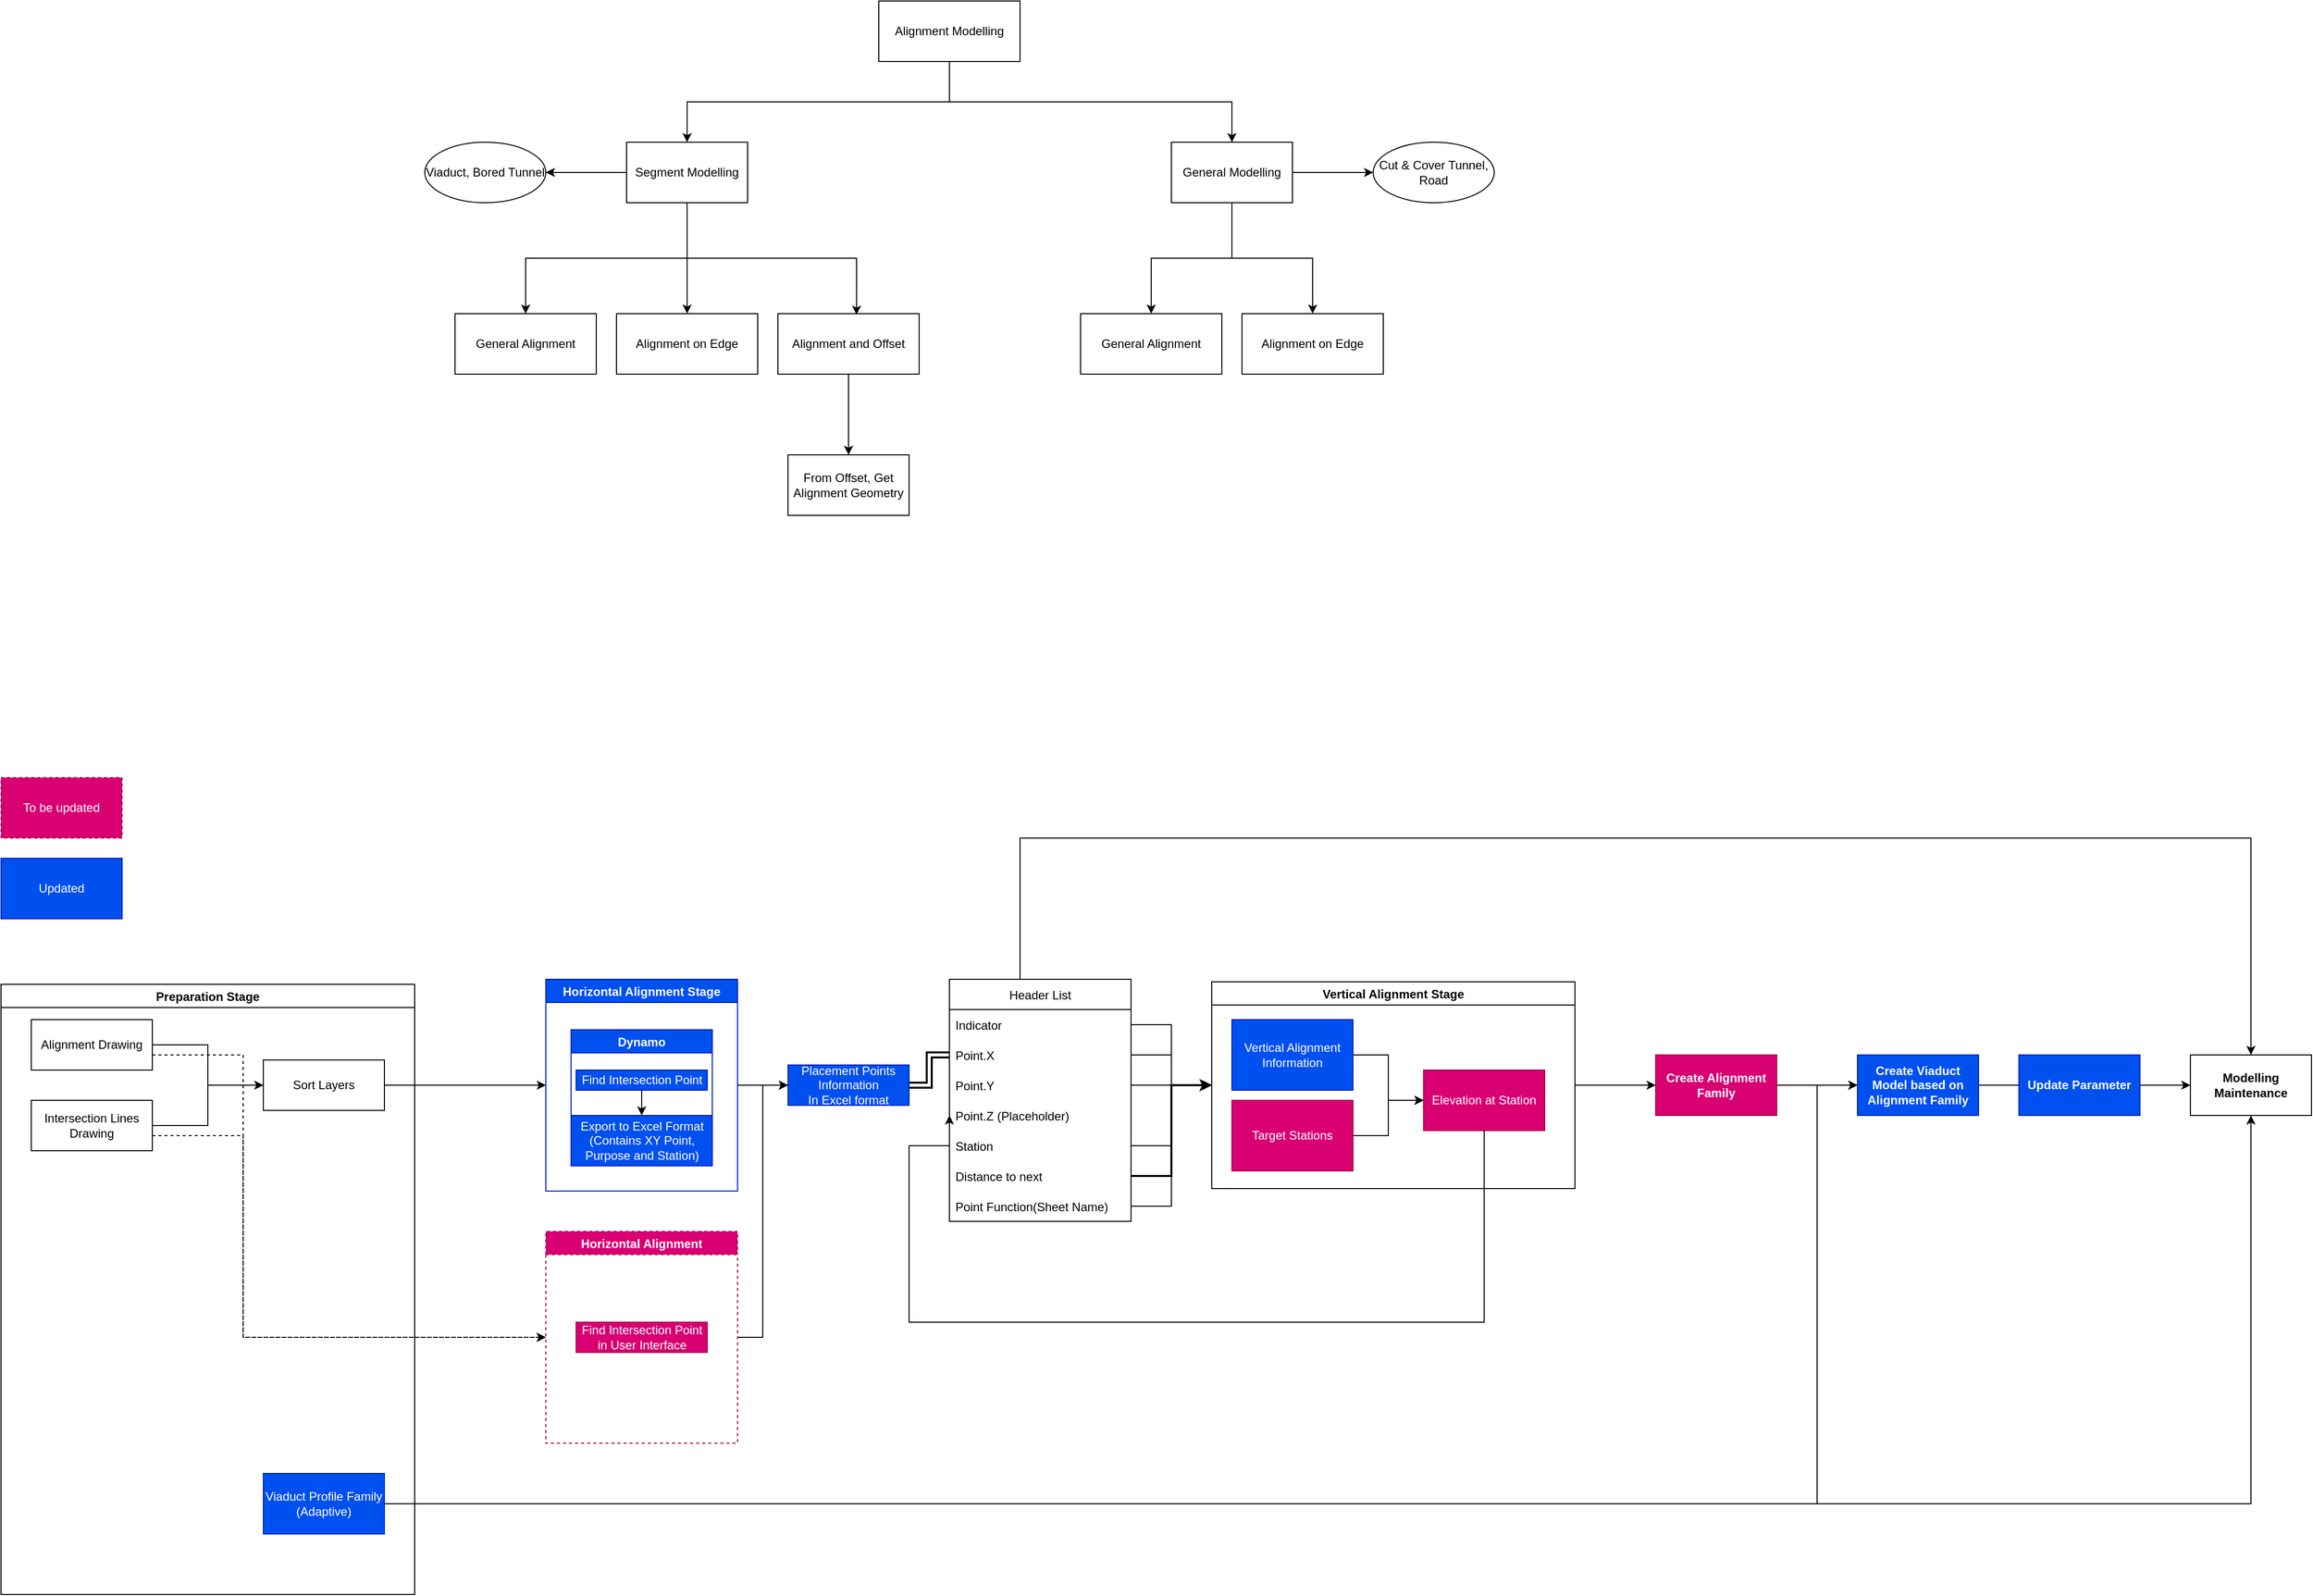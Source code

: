 <mxfile version="18.0.4" type="device"><diagram id="MK9l8ks_u4rG-nRjyHyr" name="Page-1"><mxGraphModel dx="1754" dy="2024" grid="1" gridSize="10" guides="1" tooltips="1" connect="1" arrows="1" fold="1" page="0" pageScale="1" pageWidth="1169" pageHeight="827" math="0" shadow="0"><root><mxCell id="0"/><mxCell id="1" parent="0"/><mxCell id="EwKtD3Wy7wuI_tyJERZ5-76" style="edgeStyle=orthogonalEdgeStyle;rounded=0;orthogonalLoop=1;jettySize=auto;html=1;entryX=0;entryY=0.5;entryDx=0;entryDy=0;shape=link;strokeWidth=2;" parent="1" source="qtG5wZjU75cwOi6LAXTQ-2" target="EwKtD3Wy7wuI_tyJERZ5-71" edge="1"><mxGeometry relative="1" as="geometry"/></mxCell><mxCell id="qtG5wZjU75cwOi6LAXTQ-2" value="Placement Points Information&lt;br&gt;In Excel format" style="rounded=0;whiteSpace=wrap;html=1;fillColor=#0050ef;strokeColor=#001DBC;fontColor=#ffffff;" parent="1" vertex="1"><mxGeometry x="450" y="125" width="120" height="40" as="geometry"/></mxCell><mxCell id="qtG5wZjU75cwOi6LAXTQ-13" style="edgeStyle=orthogonalEdgeStyle;rounded=0;orthogonalLoop=1;jettySize=auto;html=1;entryX=0;entryY=0.5;entryDx=0;entryDy=0;" parent="1" source="qtG5wZjU75cwOi6LAXTQ-6" target="qtG5wZjU75cwOi6LAXTQ-2" edge="1"><mxGeometry relative="1" as="geometry"/></mxCell><mxCell id="qtG5wZjU75cwOi6LAXTQ-6" value="Horizontal Alignment Stage" style="swimlane;fillColor=#0050ef;fontColor=#ffffff;strokeColor=#001DBC;" parent="1" vertex="1"><mxGeometry x="210" y="40" width="190" height="210" as="geometry"/></mxCell><mxCell id="qtG5wZjU75cwOi6LAXTQ-5" value="Dynamo" style="swimlane;fillColor=#0050ef;fontColor=#ffffff;strokeColor=#001DBC;" parent="qtG5wZjU75cwOi6LAXTQ-6" vertex="1"><mxGeometry x="25" y="50" width="140" height="135" as="geometry"/></mxCell><mxCell id="qtG5wZjU75cwOi6LAXTQ-10" value="Find Intersection Point" style="text;html=1;align=center;verticalAlign=middle;resizable=0;points=[];autosize=1;strokeColor=#001DBC;fillColor=#0050ef;fontColor=#ffffff;" parent="qtG5wZjU75cwOi6LAXTQ-5" vertex="1"><mxGeometry x="5" y="40" width="130" height="20" as="geometry"/></mxCell><mxCell id="qtG5wZjU75cwOi6LAXTQ-11" value="Export to Excel Format&lt;br&gt;(Contains XY Point,&lt;br&gt;Purpose and Station)" style="text;html=1;align=center;verticalAlign=middle;resizable=0;points=[];autosize=1;strokeColor=#001DBC;fillColor=#0050ef;fontColor=#ffffff;" parent="qtG5wZjU75cwOi6LAXTQ-5" vertex="1"><mxGeometry y="85" width="140" height="50" as="geometry"/></mxCell><mxCell id="qtG5wZjU75cwOi6LAXTQ-12" value="" style="edgeStyle=orthogonalEdgeStyle;rounded=0;orthogonalLoop=1;jettySize=auto;html=1;" parent="qtG5wZjU75cwOi6LAXTQ-5" source="qtG5wZjU75cwOi6LAXTQ-10" target="qtG5wZjU75cwOi6LAXTQ-11" edge="1"><mxGeometry relative="1" as="geometry"/></mxCell><mxCell id="FOtKk2ytIkCPiRhPvdjj-6" value="" style="edgeStyle=orthogonalEdgeStyle;rounded=0;orthogonalLoop=1;jettySize=auto;html=1;" parent="1" source="qtG5wZjU75cwOi6LAXTQ-14" target="FOtKk2ytIkCPiRhPvdjj-5" edge="1"><mxGeometry relative="1" as="geometry"/></mxCell><mxCell id="qtG5wZjU75cwOi6LAXTQ-14" value="Vertical Alignment Stage" style="swimlane;" parent="1" vertex="1"><mxGeometry x="870" y="42.5" width="360" height="205" as="geometry"/></mxCell><mxCell id="FOtKk2ytIkCPiRhPvdjj-3" value="" style="edgeStyle=orthogonalEdgeStyle;rounded=0;orthogonalLoop=1;jettySize=auto;html=1;" parent="qtG5wZjU75cwOi6LAXTQ-14" source="qtG5wZjU75cwOi6LAXTQ-16" target="FOtKk2ytIkCPiRhPvdjj-2" edge="1"><mxGeometry relative="1" as="geometry"/></mxCell><mxCell id="qtG5wZjU75cwOi6LAXTQ-16" value="Vertical Alignment Information" style="rounded=0;whiteSpace=wrap;html=1;fillColor=#0050ef;fontColor=#ffffff;strokeColor=#001DBC;" parent="qtG5wZjU75cwOi6LAXTQ-14" vertex="1"><mxGeometry x="20" y="37.5" width="120" height="70" as="geometry"/></mxCell><mxCell id="FOtKk2ytIkCPiRhPvdjj-4" style="edgeStyle=orthogonalEdgeStyle;rounded=0;orthogonalLoop=1;jettySize=auto;html=1;entryX=0;entryY=0.5;entryDx=0;entryDy=0;" parent="qtG5wZjU75cwOi6LAXTQ-14" source="FOtKk2ytIkCPiRhPvdjj-1" target="FOtKk2ytIkCPiRhPvdjj-2" edge="1"><mxGeometry relative="1" as="geometry"/></mxCell><mxCell id="FOtKk2ytIkCPiRhPvdjj-1" value="Target Stations" style="rounded=0;whiteSpace=wrap;html=1;fillColor=#d80073;fontColor=#ffffff;strokeColor=#A50040;" parent="qtG5wZjU75cwOi6LAXTQ-14" vertex="1"><mxGeometry x="20" y="117.5" width="120" height="70" as="geometry"/></mxCell><mxCell id="FOtKk2ytIkCPiRhPvdjj-2" value="Elevation at Station" style="whiteSpace=wrap;html=1;rounded=0;fillColor=#d80073;fontColor=#ffffff;strokeColor=#A50040;" parent="qtG5wZjU75cwOi6LAXTQ-14" vertex="1"><mxGeometry x="210" y="87.5" width="120" height="60" as="geometry"/></mxCell><mxCell id="FOtKk2ytIkCPiRhPvdjj-8" value="" style="edgeStyle=orthogonalEdgeStyle;rounded=0;orthogonalLoop=1;jettySize=auto;html=1;" parent="1" source="FOtKk2ytIkCPiRhPvdjj-5" target="FOtKk2ytIkCPiRhPvdjj-7" edge="1"><mxGeometry relative="1" as="geometry"/></mxCell><mxCell id="FOtKk2ytIkCPiRhPvdjj-5" value="Create Alignment Family" style="whiteSpace=wrap;html=1;fontStyle=1;startSize=23;fillColor=#d80073;fontColor=#ffffff;strokeColor=#A50040;" parent="1" vertex="1"><mxGeometry x="1310" y="115" width="120" height="60" as="geometry"/></mxCell><mxCell id="EwKtD3Wy7wuI_tyJERZ5-84" value="" style="edgeStyle=orthogonalEdgeStyle;rounded=0;orthogonalLoop=1;jettySize=auto;html=1;startArrow=none;" parent="1" source="EwKtD3Wy7wuI_tyJERZ5-87" target="EwKtD3Wy7wuI_tyJERZ5-83" edge="1"><mxGeometry relative="1" as="geometry"/></mxCell><mxCell id="FOtKk2ytIkCPiRhPvdjj-7" value="Create Viaduct Model based on Alignment Family" style="whiteSpace=wrap;html=1;fillColor=#0050ef;strokeColor=#001DBC;fontColor=#ffffff;fontStyle=1;startSize=23;" parent="1" vertex="1"><mxGeometry x="1510" y="115" width="120" height="60" as="geometry"/></mxCell><mxCell id="FOtKk2ytIkCPiRhPvdjj-14" style="edgeStyle=orthogonalEdgeStyle;rounded=0;orthogonalLoop=1;jettySize=auto;html=1;entryX=0;entryY=0.5;entryDx=0;entryDy=0;" parent="1" source="FOtKk2ytIkCPiRhPvdjj-10" target="FOtKk2ytIkCPiRhPvdjj-7" edge="1"><mxGeometry relative="1" as="geometry"><Array as="points"><mxPoint x="1470" y="560"/><mxPoint x="1470" y="145"/></Array></mxGeometry></mxCell><mxCell id="EwKtD3Wy7wuI_tyJERZ5-86" style="edgeStyle=orthogonalEdgeStyle;rounded=0;orthogonalLoop=1;jettySize=auto;html=1;entryX=0.5;entryY=1;entryDx=0;entryDy=0;" parent="1" source="FOtKk2ytIkCPiRhPvdjj-10" target="EwKtD3Wy7wuI_tyJERZ5-83" edge="1"><mxGeometry relative="1" as="geometry"/></mxCell><mxCell id="EwKtD3Wy7wuI_tyJERZ5-11" style="edgeStyle=orthogonalEdgeStyle;rounded=0;orthogonalLoop=1;jettySize=auto;html=1;entryX=0;entryY=0.5;entryDx=0;entryDy=0;jumpStyle=none;jumpSize=6;dashed=1;" parent="1" source="qtG5wZjU75cwOi6LAXTQ-3" target="EwKtD3Wy7wuI_tyJERZ5-1" edge="1"><mxGeometry relative="1" as="geometry"><mxPoint x="150" y="370" as="targetPoint"/><Array as="points"><mxPoint x="-90" y="115"/><mxPoint x="-90" y="395"/></Array></mxGeometry></mxCell><mxCell id="EwKtD3Wy7wuI_tyJERZ5-10" style="edgeStyle=orthogonalEdgeStyle;rounded=0;orthogonalLoop=1;jettySize=auto;html=1;entryX=0;entryY=0.5;entryDx=0;entryDy=0;dashed=1;" parent="1" source="qtG5wZjU75cwOi6LAXTQ-4" target="EwKtD3Wy7wuI_tyJERZ5-1" edge="1"><mxGeometry relative="1" as="geometry"><Array as="points"><mxPoint x="-90" y="195"/><mxPoint x="-90" y="395"/></Array></mxGeometry></mxCell><mxCell id="qtG5wZjU75cwOi6LAXTQ-9" style="edgeStyle=orthogonalEdgeStyle;rounded=0;orthogonalLoop=1;jettySize=auto;html=1;startArrow=none;entryX=0;entryY=0.5;entryDx=0;entryDy=0;" parent="1" source="EwKtD3Wy7wuI_tyJERZ5-13" target="qtG5wZjU75cwOi6LAXTQ-6" edge="1"><mxGeometry relative="1" as="geometry"><mxPoint x="180" y="280" as="targetPoint"/></mxGeometry></mxCell><mxCell id="EwKtD3Wy7wuI_tyJERZ5-7" style="edgeStyle=orthogonalEdgeStyle;rounded=0;orthogonalLoop=1;jettySize=auto;html=1;entryX=0;entryY=0.5;entryDx=0;entryDy=0;" parent="1" source="EwKtD3Wy7wuI_tyJERZ5-1" target="qtG5wZjU75cwOi6LAXTQ-2" edge="1"><mxGeometry relative="1" as="geometry"/></mxCell><mxCell id="EwKtD3Wy7wuI_tyJERZ5-1" value="Horizontal Alignment" style="swimlane;rounded=0;shadow=0;glass=0;sketch=0;dashed=1;fillColor=#d80073;fontColor=#ffffff;strokeColor=#A50040;" parent="1" vertex="1"><mxGeometry x="210" y="290" width="190" height="210" as="geometry"/></mxCell><mxCell id="EwKtD3Wy7wuI_tyJERZ5-6" value="Find Intersection Point&lt;br&gt;in User Interface" style="text;html=1;align=center;verticalAlign=middle;resizable=0;points=[];autosize=1;strokeColor=#A50040;fillColor=#d80073;fontColor=#ffffff;" parent="EwKtD3Wy7wuI_tyJERZ5-1" vertex="1"><mxGeometry x="30" y="90" width="130" height="30" as="geometry"/></mxCell><mxCell id="EwKtD3Wy7wuI_tyJERZ5-8" value="To be updated" style="rounded=0;whiteSpace=wrap;html=1;shadow=0;glass=0;dashed=1;sketch=0;fillColor=#d80073;fontColor=#ffffff;strokeColor=#A50040;" parent="1" vertex="1"><mxGeometry x="-330" y="-160" width="120" height="60" as="geometry"/></mxCell><mxCell id="EwKtD3Wy7wuI_tyJERZ5-9" value="Updated" style="rounded=0;whiteSpace=wrap;html=1;shadow=0;glass=0;sketch=0;fillColor=#0050ef;fontColor=#ffffff;strokeColor=#001DBC;" parent="1" vertex="1"><mxGeometry x="-330" y="-80" width="120" height="60" as="geometry"/></mxCell><mxCell id="EwKtD3Wy7wuI_tyJERZ5-16" value="Preparation Stage" style="swimlane;rounded=0;shadow=0;glass=0;sketch=0;" parent="1" vertex="1"><mxGeometry x="-330" y="45" width="410" height="605" as="geometry"/></mxCell><mxCell id="EwKtD3Wy7wuI_tyJERZ5-13" value="Sort Layers" style="rounded=0;whiteSpace=wrap;html=1;" parent="EwKtD3Wy7wuI_tyJERZ5-16" vertex="1"><mxGeometry x="260" y="75" width="120" height="50" as="geometry"/></mxCell><mxCell id="qtG5wZjU75cwOi6LAXTQ-3" value="Alignment Drawing" style="rounded=0;whiteSpace=wrap;html=1;" parent="EwKtD3Wy7wuI_tyJERZ5-16" vertex="1"><mxGeometry x="30" y="35" width="120" height="50" as="geometry"/></mxCell><mxCell id="qtG5wZjU75cwOi6LAXTQ-7" style="edgeStyle=orthogonalEdgeStyle;rounded=0;orthogonalLoop=1;jettySize=auto;html=1;entryX=0;entryY=0.5;entryDx=0;entryDy=0;" parent="EwKtD3Wy7wuI_tyJERZ5-16" source="qtG5wZjU75cwOi6LAXTQ-3" target="EwKtD3Wy7wuI_tyJERZ5-13" edge="1"><mxGeometry relative="1" as="geometry"/></mxCell><mxCell id="qtG5wZjU75cwOi6LAXTQ-4" value="Intersection Lines Drawing" style="rounded=0;whiteSpace=wrap;html=1;" parent="EwKtD3Wy7wuI_tyJERZ5-16" vertex="1"><mxGeometry x="30" y="115" width="120" height="50" as="geometry"/></mxCell><mxCell id="EwKtD3Wy7wuI_tyJERZ5-14" value="" style="edgeStyle=orthogonalEdgeStyle;rounded=0;orthogonalLoop=1;jettySize=auto;html=1;entryX=0;entryY=0.5;entryDx=0;entryDy=0;endArrow=none;" parent="EwKtD3Wy7wuI_tyJERZ5-16" source="qtG5wZjU75cwOi6LAXTQ-4" target="EwKtD3Wy7wuI_tyJERZ5-13" edge="1"><mxGeometry relative="1" as="geometry"><mxPoint x="445" y="102.5" as="targetPoint"/><mxPoint x="30" y="140" as="sourcePoint"/></mxGeometry></mxCell><mxCell id="FOtKk2ytIkCPiRhPvdjj-10" value="Viaduct Profile Family&lt;br&gt;(Adaptive)" style="rounded=0;whiteSpace=wrap;html=1;fillColor=#0050ef;fontColor=#ffffff;strokeColor=#001DBC;" parent="EwKtD3Wy7wuI_tyJERZ5-16" vertex="1"><mxGeometry x="260" y="485" width="120" height="60" as="geometry"/></mxCell><mxCell id="EwKtD3Wy7wuI_tyJERZ5-85" style="edgeStyle=orthogonalEdgeStyle;rounded=0;orthogonalLoop=1;jettySize=auto;html=1;entryX=0.5;entryY=0;entryDx=0;entryDy=0;" parent="1" source="EwKtD3Wy7wuI_tyJERZ5-69" target="EwKtD3Wy7wuI_tyJERZ5-83" edge="1"><mxGeometry relative="1" as="geometry"><Array as="points"><mxPoint x="680" y="-100"/><mxPoint x="1900" y="-100"/></Array></mxGeometry></mxCell><mxCell id="EwKtD3Wy7wuI_tyJERZ5-69" value="Header List" style="swimlane;fontStyle=0;childLayout=stackLayout;horizontal=1;startSize=30;horizontalStack=0;resizeParent=1;resizeParentMax=0;resizeLast=0;collapsible=1;marginBottom=0;rounded=0;shadow=0;glass=0;sketch=0;" parent="1" vertex="1"><mxGeometry x="610" y="40" width="180" height="240" as="geometry"/></mxCell><mxCell id="EwKtD3Wy7wuI_tyJERZ5-70" value="Indicator" style="text;strokeColor=none;fillColor=none;align=left;verticalAlign=middle;spacingLeft=4;spacingRight=4;overflow=hidden;points=[[0,0.5],[1,0.5]];portConstraint=eastwest;rotatable=0;rounded=0;shadow=0;glass=0;sketch=0;" parent="EwKtD3Wy7wuI_tyJERZ5-69" vertex="1"><mxGeometry y="30" width="180" height="30" as="geometry"/></mxCell><mxCell id="EwKtD3Wy7wuI_tyJERZ5-71" value="Point.X" style="text;strokeColor=none;fillColor=none;align=left;verticalAlign=middle;spacingLeft=4;spacingRight=4;overflow=hidden;points=[[0,0.5],[1,0.5]];portConstraint=eastwest;rotatable=0;rounded=0;shadow=0;glass=0;sketch=0;" parent="EwKtD3Wy7wuI_tyJERZ5-69" vertex="1"><mxGeometry y="60" width="180" height="30" as="geometry"/></mxCell><mxCell id="EwKtD3Wy7wuI_tyJERZ5-72" value="Point.Y" style="text;strokeColor=none;fillColor=none;align=left;verticalAlign=middle;spacingLeft=4;spacingRight=4;overflow=hidden;points=[[0,0.5],[1,0.5]];portConstraint=eastwest;rotatable=0;rounded=0;shadow=0;glass=0;sketch=0;" parent="EwKtD3Wy7wuI_tyJERZ5-69" vertex="1"><mxGeometry y="90" width="180" height="30" as="geometry"/></mxCell><mxCell id="EwKtD3Wy7wuI_tyJERZ5-73" value="Point.Z (Placeholder)" style="text;strokeColor=none;fillColor=none;align=left;verticalAlign=middle;spacingLeft=4;spacingRight=4;overflow=hidden;points=[[0,0.5],[1,0.5]];portConstraint=eastwest;rotatable=0;rounded=0;shadow=0;glass=0;sketch=0;" parent="EwKtD3Wy7wuI_tyJERZ5-69" vertex="1"><mxGeometry y="120" width="180" height="30" as="geometry"/></mxCell><mxCell id="EwKtD3Wy7wuI_tyJERZ5-74" value="Station" style="text;strokeColor=none;fillColor=none;align=left;verticalAlign=middle;spacingLeft=4;spacingRight=4;overflow=hidden;points=[[0,0.5],[1,0.5]];portConstraint=eastwest;rotatable=0;rounded=0;shadow=0;glass=0;sketch=0;" parent="EwKtD3Wy7wuI_tyJERZ5-69" vertex="1"><mxGeometry y="150" width="180" height="30" as="geometry"/></mxCell><mxCell id="EwKtD3Wy7wuI_tyJERZ5-90" value="Distance to next" style="text;strokeColor=none;fillColor=none;align=left;verticalAlign=middle;spacingLeft=4;spacingRight=4;overflow=hidden;points=[[0,0.5],[1,0.5]];portConstraint=eastwest;rotatable=0;rounded=0;shadow=0;glass=0;sketch=0;" parent="EwKtD3Wy7wuI_tyJERZ5-69" vertex="1"><mxGeometry y="180" width="180" height="30" as="geometry"/></mxCell><mxCell id="EwKtD3Wy7wuI_tyJERZ5-75" value="Point Function(Sheet Name)" style="text;strokeColor=none;fillColor=none;align=left;verticalAlign=middle;spacingLeft=4;spacingRight=4;overflow=hidden;points=[[0,0.5],[1,0.5]];portConstraint=eastwest;rotatable=0;rounded=0;shadow=0;glass=0;sketch=0;" parent="EwKtD3Wy7wuI_tyJERZ5-69" vertex="1"><mxGeometry y="210" width="180" height="30" as="geometry"/></mxCell><mxCell id="EwKtD3Wy7wuI_tyJERZ5-77" style="edgeStyle=orthogonalEdgeStyle;rounded=0;orthogonalLoop=1;jettySize=auto;html=1;entryX=0;entryY=0.5;entryDx=0;entryDy=0;" parent="1" source="EwKtD3Wy7wuI_tyJERZ5-70" target="qtG5wZjU75cwOi6LAXTQ-14" edge="1"><mxGeometry relative="1" as="geometry"/></mxCell><mxCell id="EwKtD3Wy7wuI_tyJERZ5-78" style="edgeStyle=orthogonalEdgeStyle;rounded=0;orthogonalLoop=1;jettySize=auto;html=1;entryX=0;entryY=0.5;entryDx=0;entryDy=0;" parent="1" source="EwKtD3Wy7wuI_tyJERZ5-75" target="qtG5wZjU75cwOi6LAXTQ-14" edge="1"><mxGeometry relative="1" as="geometry"/></mxCell><mxCell id="EwKtD3Wy7wuI_tyJERZ5-79" style="edgeStyle=orthogonalEdgeStyle;rounded=0;orthogonalLoop=1;jettySize=auto;html=1;entryX=0;entryY=0.5;entryDx=0;entryDy=0;" parent="1" source="EwKtD3Wy7wuI_tyJERZ5-71" target="qtG5wZjU75cwOi6LAXTQ-14" edge="1"><mxGeometry relative="1" as="geometry"/></mxCell><mxCell id="EwKtD3Wy7wuI_tyJERZ5-80" style="edgeStyle=orthogonalEdgeStyle;rounded=0;orthogonalLoop=1;jettySize=auto;html=1;entryX=0;entryY=0.5;entryDx=0;entryDy=0;" parent="1" source="EwKtD3Wy7wuI_tyJERZ5-72" target="qtG5wZjU75cwOi6LAXTQ-14" edge="1"><mxGeometry relative="1" as="geometry"/></mxCell><mxCell id="EwKtD3Wy7wuI_tyJERZ5-81" style="edgeStyle=orthogonalEdgeStyle;rounded=0;orthogonalLoop=1;jettySize=auto;html=1;entryX=0;entryY=0.5;entryDx=0;entryDy=0;" parent="1" source="EwKtD3Wy7wuI_tyJERZ5-74" target="qtG5wZjU75cwOi6LAXTQ-14" edge="1"><mxGeometry relative="1" as="geometry"><mxPoint x="790" y="270" as="targetPoint"/></mxGeometry></mxCell><mxCell id="EwKtD3Wy7wuI_tyJERZ5-82" style="edgeStyle=orthogonalEdgeStyle;rounded=0;orthogonalLoop=1;jettySize=auto;html=1;exitX=0.5;exitY=1;exitDx=0;exitDy=0;entryX=0;entryY=0.5;entryDx=0;entryDy=0;" parent="1" source="FOtKk2ytIkCPiRhPvdjj-2" target="EwKtD3Wy7wuI_tyJERZ5-73" edge="1"><mxGeometry relative="1" as="geometry"><Array as="points"><mxPoint x="1140" y="380"/><mxPoint x="570" y="380"/><mxPoint x="570" y="205"/></Array></mxGeometry></mxCell><mxCell id="EwKtD3Wy7wuI_tyJERZ5-83" value="Modelling Maintenance" style="whiteSpace=wrap;html=1;fontStyle=1;startSize=23;" parent="1" vertex="1"><mxGeometry x="1840" y="115" width="120" height="60" as="geometry"/></mxCell><mxCell id="EwKtD3Wy7wuI_tyJERZ5-87" value="Update Parameter" style="whiteSpace=wrap;html=1;fillColor=#0050ef;strokeColor=#001DBC;fontColor=#ffffff;fontStyle=1;startSize=23;" parent="1" vertex="1"><mxGeometry x="1670" y="115" width="120" height="60" as="geometry"/></mxCell><mxCell id="EwKtD3Wy7wuI_tyJERZ5-89" value="" style="edgeStyle=orthogonalEdgeStyle;rounded=0;orthogonalLoop=1;jettySize=auto;html=1;endArrow=none;" parent="1" source="FOtKk2ytIkCPiRhPvdjj-7" target="EwKtD3Wy7wuI_tyJERZ5-87" edge="1"><mxGeometry relative="1" as="geometry"><mxPoint x="1630" y="145" as="sourcePoint"/><mxPoint x="1840" y="145" as="targetPoint"/></mxGeometry></mxCell><mxCell id="EwKtD3Wy7wuI_tyJERZ5-91" style="edgeStyle=orthogonalEdgeStyle;rounded=0;orthogonalLoop=1;jettySize=auto;html=1;entryX=0;entryY=0.5;entryDx=0;entryDy=0;strokeWidth=2;" parent="1" source="EwKtD3Wy7wuI_tyJERZ5-90" target="qtG5wZjU75cwOi6LAXTQ-14" edge="1"><mxGeometry relative="1" as="geometry"/></mxCell><mxCell id="FRckQuqONQSIXCe_X1MX-1" value="Alignment on Edge" style="rounded=0;whiteSpace=wrap;html=1;" vertex="1" parent="1"><mxGeometry x="280" y="-620" width="140" height="60" as="geometry"/></mxCell><mxCell id="FRckQuqONQSIXCe_X1MX-2" value="General Alignment" style="rounded=0;whiteSpace=wrap;html=1;" vertex="1" parent="1"><mxGeometry x="120" y="-620" width="140" height="60" as="geometry"/></mxCell><mxCell id="FRckQuqONQSIXCe_X1MX-5" value="" style="edgeStyle=orthogonalEdgeStyle;rounded=0;orthogonalLoop=1;jettySize=auto;html=1;" edge="1" parent="1" source="FRckQuqONQSIXCe_X1MX-3" target="FRckQuqONQSIXCe_X1MX-4"><mxGeometry relative="1" as="geometry"/></mxCell><mxCell id="FRckQuqONQSIXCe_X1MX-3" value="Alignment and Offset" style="rounded=0;whiteSpace=wrap;html=1;" vertex="1" parent="1"><mxGeometry x="440" y="-620" width="140" height="60" as="geometry"/></mxCell><mxCell id="FRckQuqONQSIXCe_X1MX-4" value="From Offset, Get Alignment Geometry" style="whiteSpace=wrap;html=1;rounded=0;" vertex="1" parent="1"><mxGeometry x="450" y="-480" width="120" height="60" as="geometry"/></mxCell><mxCell id="FRckQuqONQSIXCe_X1MX-8" value="" style="edgeStyle=orthogonalEdgeStyle;rounded=0;orthogonalLoop=1;jettySize=auto;html=1;exitX=0.5;exitY=1;exitDx=0;exitDy=0;" edge="1" parent="1" source="FRckQuqONQSIXCe_X1MX-6" target="FRckQuqONQSIXCe_X1MX-7"><mxGeometry relative="1" as="geometry"/></mxCell><mxCell id="FRckQuqONQSIXCe_X1MX-10" value="" style="edgeStyle=orthogonalEdgeStyle;rounded=0;orthogonalLoop=1;jettySize=auto;html=1;exitX=0.5;exitY=1;exitDx=0;exitDy=0;" edge="1" parent="1" source="FRckQuqONQSIXCe_X1MX-6" target="FRckQuqONQSIXCe_X1MX-9"><mxGeometry relative="1" as="geometry"/></mxCell><mxCell id="FRckQuqONQSIXCe_X1MX-6" value="Alignment Modelling" style="rounded=0;whiteSpace=wrap;html=1;" vertex="1" parent="1"><mxGeometry x="540" y="-930" width="140" height="60" as="geometry"/></mxCell><mxCell id="FRckQuqONQSIXCe_X1MX-11" style="edgeStyle=orthogonalEdgeStyle;rounded=0;orthogonalLoop=1;jettySize=auto;html=1;entryX=0.5;entryY=0;entryDx=0;entryDy=0;exitX=0.5;exitY=1;exitDx=0;exitDy=0;" edge="1" parent="1" source="FRckQuqONQSIXCe_X1MX-7" target="FRckQuqONQSIXCe_X1MX-2"><mxGeometry relative="1" as="geometry"/></mxCell><mxCell id="FRckQuqONQSIXCe_X1MX-12" style="edgeStyle=orthogonalEdgeStyle;rounded=0;orthogonalLoop=1;jettySize=auto;html=1;entryX=0.5;entryY=0;entryDx=0;entryDy=0;" edge="1" parent="1" source="FRckQuqONQSIXCe_X1MX-7" target="FRckQuqONQSIXCe_X1MX-1"><mxGeometry relative="1" as="geometry"/></mxCell><mxCell id="FRckQuqONQSIXCe_X1MX-13" style="edgeStyle=orthogonalEdgeStyle;rounded=0;orthogonalLoop=1;jettySize=auto;html=1;entryX=0.557;entryY=0.017;entryDx=0;entryDy=0;entryPerimeter=0;exitX=0.5;exitY=1;exitDx=0;exitDy=0;" edge="1" parent="1" source="FRckQuqONQSIXCe_X1MX-7" target="FRckQuqONQSIXCe_X1MX-3"><mxGeometry relative="1" as="geometry"><Array as="points"><mxPoint x="350" y="-675"/><mxPoint x="518" y="-675"/></Array></mxGeometry></mxCell><mxCell id="FRckQuqONQSIXCe_X1MX-16" value="" style="edgeStyle=orthogonalEdgeStyle;rounded=0;orthogonalLoop=1;jettySize=auto;html=1;" edge="1" parent="1" source="FRckQuqONQSIXCe_X1MX-7" target="FRckQuqONQSIXCe_X1MX-15"><mxGeometry relative="1" as="geometry"/></mxCell><mxCell id="FRckQuqONQSIXCe_X1MX-7" value="Segment Modelling" style="whiteSpace=wrap;html=1;rounded=0;" vertex="1" parent="1"><mxGeometry x="290" y="-790" width="120" height="60" as="geometry"/></mxCell><mxCell id="FRckQuqONQSIXCe_X1MX-20" value="" style="edgeStyle=orthogonalEdgeStyle;rounded=0;orthogonalLoop=1;jettySize=auto;html=1;" edge="1" parent="1" source="FRckQuqONQSIXCe_X1MX-9" target="FRckQuqONQSIXCe_X1MX-19"><mxGeometry relative="1" as="geometry"/></mxCell><mxCell id="FRckQuqONQSIXCe_X1MX-23" style="edgeStyle=orthogonalEdgeStyle;rounded=0;orthogonalLoop=1;jettySize=auto;html=1;entryX=0.5;entryY=0;entryDx=0;entryDy=0;" edge="1" parent="1" source="FRckQuqONQSIXCe_X1MX-9" target="FRckQuqONQSIXCe_X1MX-22"><mxGeometry relative="1" as="geometry"/></mxCell><mxCell id="FRckQuqONQSIXCe_X1MX-24" style="edgeStyle=orthogonalEdgeStyle;rounded=0;orthogonalLoop=1;jettySize=auto;html=1;entryX=0.5;entryY=0;entryDx=0;entryDy=0;" edge="1" parent="1" source="FRckQuqONQSIXCe_X1MX-9" target="FRckQuqONQSIXCe_X1MX-21"><mxGeometry relative="1" as="geometry"/></mxCell><mxCell id="FRckQuqONQSIXCe_X1MX-9" value="General Modelling" style="whiteSpace=wrap;html=1;rounded=0;" vertex="1" parent="1"><mxGeometry x="830" y="-790" width="120" height="60" as="geometry"/></mxCell><mxCell id="FRckQuqONQSIXCe_X1MX-15" value="Viaduct, Bored Tunnel" style="ellipse;whiteSpace=wrap;html=1;rounded=0;" vertex="1" parent="1"><mxGeometry x="90" y="-790" width="120" height="60" as="geometry"/></mxCell><mxCell id="FRckQuqONQSIXCe_X1MX-19" value="Cut &amp;amp; Cover Tunnel, Road" style="ellipse;whiteSpace=wrap;html=1;rounded=0;" vertex="1" parent="1"><mxGeometry x="1030" y="-790" width="120" height="60" as="geometry"/></mxCell><mxCell id="FRckQuqONQSIXCe_X1MX-21" value="Alignment on Edge" style="rounded=0;whiteSpace=wrap;html=1;" vertex="1" parent="1"><mxGeometry x="900" y="-620" width="140" height="60" as="geometry"/></mxCell><mxCell id="FRckQuqONQSIXCe_X1MX-22" value="General Alignment" style="rounded=0;whiteSpace=wrap;html=1;" vertex="1" parent="1"><mxGeometry x="740" y="-620" width="140" height="60" as="geometry"/></mxCell></root></mxGraphModel></diagram></mxfile>